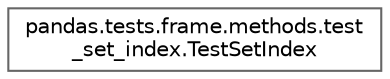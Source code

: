 digraph "Graphical Class Hierarchy"
{
 // LATEX_PDF_SIZE
  bgcolor="transparent";
  edge [fontname=Helvetica,fontsize=10,labelfontname=Helvetica,labelfontsize=10];
  node [fontname=Helvetica,fontsize=10,shape=box,height=0.2,width=0.4];
  rankdir="LR";
  Node0 [id="Node000000",label="pandas.tests.frame.methods.test\l_set_index.TestSetIndex",height=0.2,width=0.4,color="grey40", fillcolor="white", style="filled",URL="$d6/d5e/classpandas_1_1tests_1_1frame_1_1methods_1_1test__set__index_1_1TestSetIndex.html",tooltip=" "];
}
